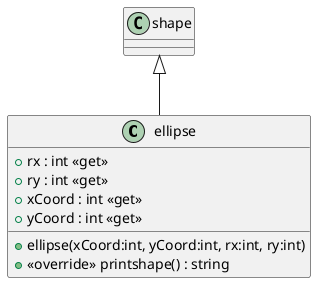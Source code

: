 @startuml
class ellipse {
    + rx : int <<get>>
    + ry : int <<get>>
    + xCoord : int <<get>>
    + yCoord : int <<get>>
    + ellipse(xCoord:int, yCoord:int, rx:int, ry:int)
    + <<override>> printshape() : string
}
shape <|-- ellipse
@enduml
